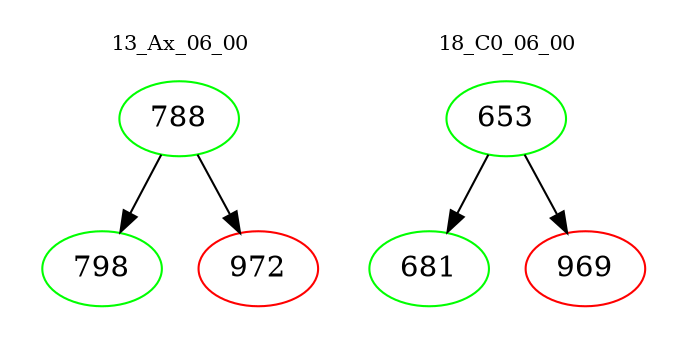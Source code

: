digraph{
subgraph cluster_0 {
color = white
label = "13_Ax_06_00";
fontsize=10;
T0_788 [label="788", color="green"]
T0_788 -> T0_798 [color="black"]
T0_798 [label="798", color="green"]
T0_788 -> T0_972 [color="black"]
T0_972 [label="972", color="red"]
}
subgraph cluster_1 {
color = white
label = "18_C0_06_00";
fontsize=10;
T1_653 [label="653", color="green"]
T1_653 -> T1_681 [color="black"]
T1_681 [label="681", color="green"]
T1_653 -> T1_969 [color="black"]
T1_969 [label="969", color="red"]
}
}
